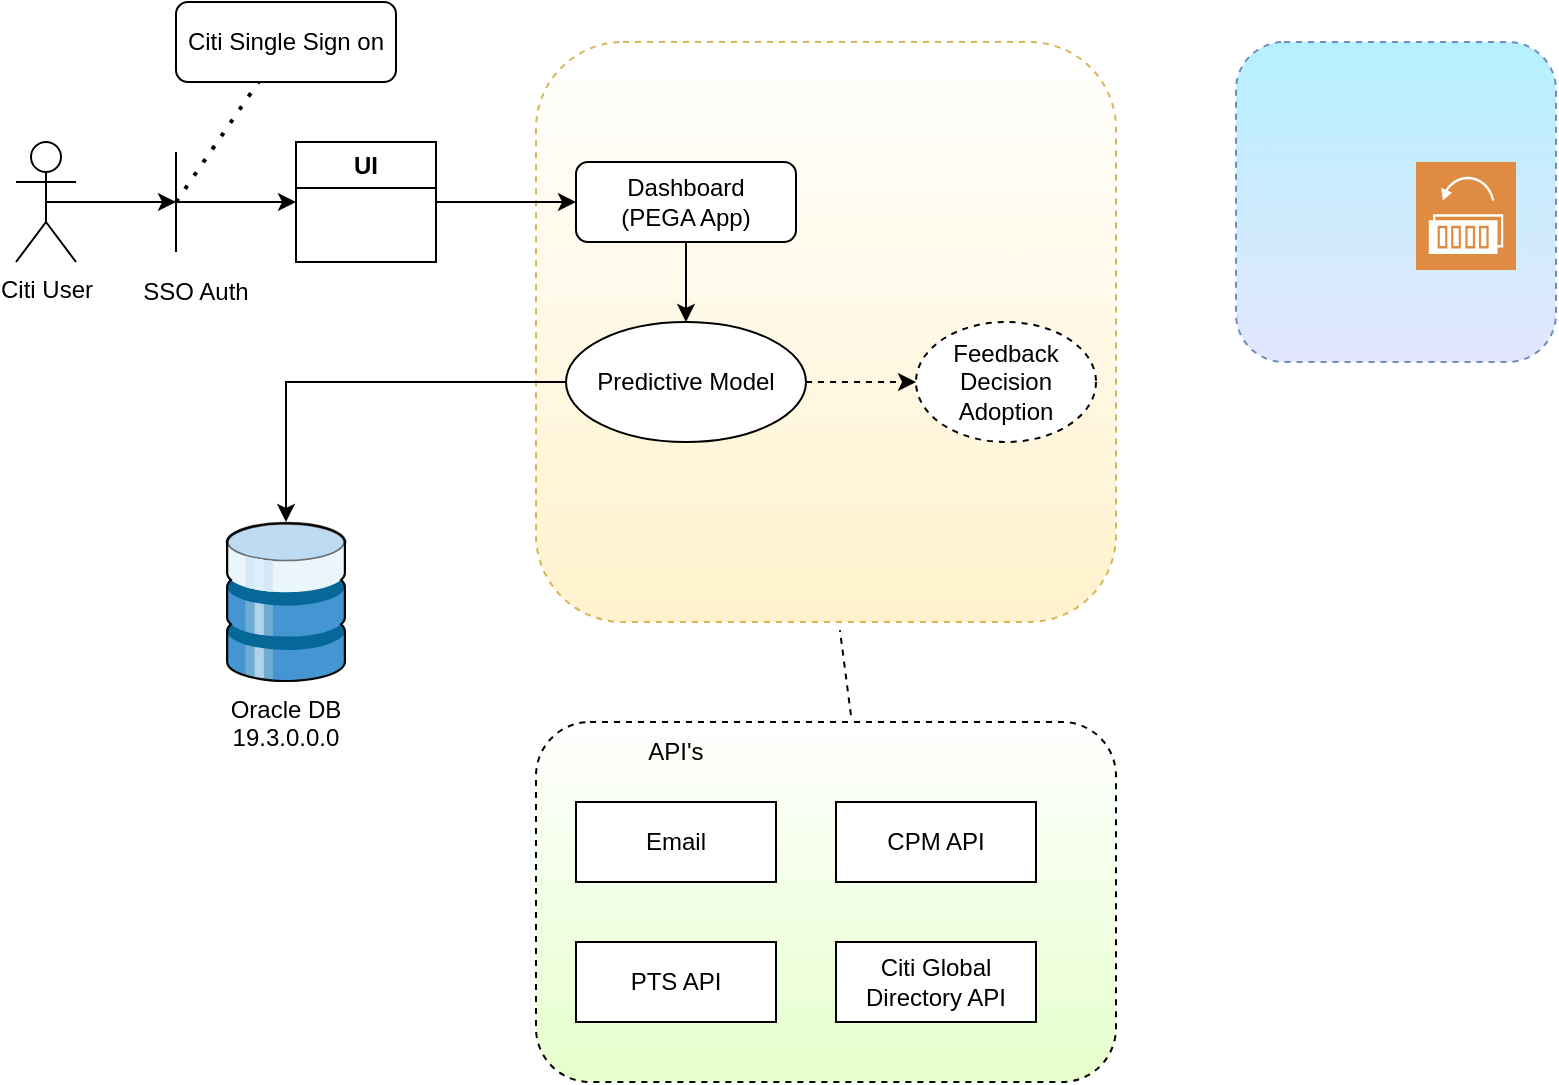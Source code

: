 <mxfile version="24.7.6">
  <diagram name="Page-1" id="JeuteiJrWNUM56fj1YCd">
    <mxGraphModel dx="1034" dy="454" grid="1" gridSize="10" guides="1" tooltips="1" connect="1" arrows="1" fold="1" page="1" pageScale="1" pageWidth="850" pageHeight="1100" math="0" shadow="0">
      <root>
        <object label="" id="0">
          <mxCell />
        </object>
        <mxCell id="1" parent="0" />
        <object label="Citi User&lt;div&gt;&lt;br&gt;&lt;/div&gt;" id="f4_67E3yVyobe0MgWhKP-1">
          <mxCell style="shape=umlActor;verticalLabelPosition=bottom;verticalAlign=top;html=1;outlineConnect=0;" vertex="1" parent="1">
            <mxGeometry x="40" y="100" width="30" height="60" as="geometry" />
          </mxCell>
        </object>
        <mxCell id="f4_67E3yVyobe0MgWhKP-9" value="" style="endArrow=none;dashed=1;html=1;dashPattern=1 3;strokeWidth=2;rounded=0;" edge="1" parent="1" target="f4_67E3yVyobe0MgWhKP-13">
          <mxGeometry width="50" height="50" relative="1" as="geometry">
            <mxPoint x="120" y="130" as="sourcePoint" />
            <mxPoint x="170" y="60" as="targetPoint" />
          </mxGeometry>
        </mxCell>
        <mxCell id="f4_67E3yVyobe0MgWhKP-10" value="" style="endArrow=none;html=1;rounded=0;" edge="1" parent="1" target="f4_67E3yVyobe0MgWhKP-8">
          <mxGeometry width="50" height="50" relative="1" as="geometry">
            <mxPoint x="119.5" y="160" as="sourcePoint" />
            <mxPoint x="119.5" y="100" as="targetPoint" />
          </mxGeometry>
        </mxCell>
        <mxCell id="f4_67E3yVyobe0MgWhKP-8" value="SSO Auth" style="text;html=1;align=center;verticalAlign=middle;whiteSpace=wrap;rounded=0;" vertex="1" parent="1">
          <mxGeometry x="100" y="160" width="60" height="30" as="geometry" />
        </mxCell>
        <mxCell id="f4_67E3yVyobe0MgWhKP-11" value="" style="endArrow=none;html=1;rounded=0;" edge="1" parent="1">
          <mxGeometry width="50" height="50" relative="1" as="geometry">
            <mxPoint x="120" y="155" as="sourcePoint" />
            <mxPoint x="120" y="105" as="targetPoint" />
          </mxGeometry>
        </mxCell>
        <mxCell id="f4_67E3yVyobe0MgWhKP-12" value="" style="endArrow=classic;html=1;rounded=0;exitX=0.5;exitY=0.5;exitDx=0;exitDy=0;exitPerimeter=0;" edge="1" parent="1" source="f4_67E3yVyobe0MgWhKP-1">
          <mxGeometry width="50" height="50" relative="1" as="geometry">
            <mxPoint x="380" y="150" as="sourcePoint" />
            <mxPoint x="120" y="130" as="targetPoint" />
          </mxGeometry>
        </mxCell>
        <mxCell id="f4_67E3yVyobe0MgWhKP-13" value="Citi Single Sign on" style="rounded=1;whiteSpace=wrap;html=1;" vertex="1" parent="1">
          <mxGeometry x="120" y="30" width="110" height="40" as="geometry" />
        </mxCell>
        <mxCell id="f4_67E3yVyobe0MgWhKP-14" value="UI" style="swimlane;whiteSpace=wrap;html=1;" vertex="1" parent="1">
          <mxGeometry x="180" y="100" width="70" height="60" as="geometry" />
        </mxCell>
        <mxCell id="f4_67E3yVyobe0MgWhKP-15" value="" style="endArrow=classic;html=1;rounded=0;entryX=0;entryY=0.5;entryDx=0;entryDy=0;" edge="1" parent="1" target="f4_67E3yVyobe0MgWhKP-14">
          <mxGeometry width="50" height="50" relative="1" as="geometry">
            <mxPoint x="120" y="130" as="sourcePoint" />
            <mxPoint x="430" y="100" as="targetPoint" />
          </mxGeometry>
        </mxCell>
        <mxCell id="f4_67E3yVyobe0MgWhKP-16" value="" style="whiteSpace=wrap;html=1;aspect=fixed;rounded=1;dashed=1;fillColor=#fff2cc;strokeColor=#d6b656;gradientColor=#ffffff;gradientDirection=north;" vertex="1" parent="1">
          <mxGeometry x="300" y="50" width="290" height="290" as="geometry" />
        </mxCell>
        <mxCell id="f4_67E3yVyobe0MgWhKP-31" value="" style="edgeStyle=orthogonalEdgeStyle;rounded=0;orthogonalLoop=1;jettySize=auto;html=1;" edge="1" parent="1" source="f4_67E3yVyobe0MgWhKP-19" target="f4_67E3yVyobe0MgWhKP-29">
          <mxGeometry relative="1" as="geometry" />
        </mxCell>
        <mxCell id="f4_67E3yVyobe0MgWhKP-19" value="Dashboard&lt;div&gt;(PEGA App)&lt;/div&gt;" style="rounded=1;whiteSpace=wrap;html=1;" vertex="1" parent="1">
          <mxGeometry x="320" y="110" width="110" height="40" as="geometry" />
        </mxCell>
        <mxCell id="f4_67E3yVyobe0MgWhKP-23" value="" style="endArrow=classic;html=1;rounded=0;entryX=0;entryY=0.5;entryDx=0;entryDy=0;exitX=1;exitY=0.5;exitDx=0;exitDy=0;" edge="1" parent="1" source="f4_67E3yVyobe0MgWhKP-14" target="f4_67E3yVyobe0MgWhKP-19">
          <mxGeometry width="50" height="50" relative="1" as="geometry">
            <mxPoint x="239.93" y="129.5" as="sourcePoint" />
            <mxPoint x="320.0" y="129.57" as="targetPoint" />
          </mxGeometry>
        </mxCell>
        <mxCell id="f4_67E3yVyobe0MgWhKP-27" value="Feedback Decision Adoption" style="ellipse;whiteSpace=wrap;html=1;dashed=1;" vertex="1" parent="1">
          <mxGeometry x="490" y="190" width="90" height="60" as="geometry" />
        </mxCell>
        <mxCell id="f4_67E3yVyobe0MgWhKP-32" value="" style="edgeStyle=orthogonalEdgeStyle;rounded=0;orthogonalLoop=1;jettySize=auto;html=1;dashed=1;" edge="1" parent="1" source="f4_67E3yVyobe0MgWhKP-29" target="f4_67E3yVyobe0MgWhKP-27">
          <mxGeometry relative="1" as="geometry" />
        </mxCell>
        <mxCell id="f4_67E3yVyobe0MgWhKP-66" style="edgeStyle=orthogonalEdgeStyle;rounded=0;orthogonalLoop=1;jettySize=auto;html=1;" edge="1" parent="1" source="f4_67E3yVyobe0MgWhKP-29" target="f4_67E3yVyobe0MgWhKP-60">
          <mxGeometry relative="1" as="geometry" />
        </mxCell>
        <mxCell id="f4_67E3yVyobe0MgWhKP-29" value="Predictive Model" style="ellipse;whiteSpace=wrap;html=1;" vertex="1" parent="1">
          <mxGeometry x="315" y="190" width="120" height="60" as="geometry" />
        </mxCell>
        <mxCell id="f4_67E3yVyobe0MgWhKP-33" value="" style="rounded=1;whiteSpace=wrap;html=1;dashed=1;gradientColor=#E6FFCC;" vertex="1" parent="1">
          <mxGeometry x="300" y="390" width="290" height="180" as="geometry" />
        </mxCell>
        <mxCell id="f4_67E3yVyobe0MgWhKP-34" value="API&#39;s" style="text;html=1;align=center;verticalAlign=middle;whiteSpace=wrap;rounded=0;" vertex="1" parent="1">
          <mxGeometry x="310" y="390" width="120" height="30" as="geometry" />
        </mxCell>
        <mxCell id="f4_67E3yVyobe0MgWhKP-38" value="Email" style="rounded=0;whiteSpace=wrap;html=1;" vertex="1" parent="1">
          <mxGeometry x="320" y="430" width="100" height="40" as="geometry" />
        </mxCell>
        <mxCell id="f4_67E3yVyobe0MgWhKP-39" value="CPM API" style="rounded=0;whiteSpace=wrap;html=1;" vertex="1" parent="1">
          <mxGeometry x="450" y="430" width="100" height="40" as="geometry" />
        </mxCell>
        <mxCell id="f4_67E3yVyobe0MgWhKP-40" value="PTS API" style="rounded=0;whiteSpace=wrap;html=1;" vertex="1" parent="1">
          <mxGeometry x="320" y="500" width="100" height="40" as="geometry" />
        </mxCell>
        <mxCell id="f4_67E3yVyobe0MgWhKP-41" value="Citi Global Directory API" style="rounded=0;whiteSpace=wrap;html=1;" vertex="1" parent="1">
          <mxGeometry x="450" y="500" width="100" height="40" as="geometry" />
        </mxCell>
        <mxCell id="f4_67E3yVyobe0MgWhKP-59" value="" style="endArrow=none;dashed=1;html=1;rounded=0;exitX=0.543;exitY=-0.019;exitDx=0;exitDy=0;exitPerimeter=0;entryX=0.524;entryY=1.014;entryDx=0;entryDy=0;entryPerimeter=0;" edge="1" parent="1" source="f4_67E3yVyobe0MgWhKP-33" target="f4_67E3yVyobe0MgWhKP-16">
          <mxGeometry width="50" height="50" relative="1" as="geometry">
            <mxPoint x="390" y="350" as="sourcePoint" />
            <mxPoint x="440" y="300" as="targetPoint" />
          </mxGeometry>
        </mxCell>
        <mxCell id="f4_67E3yVyobe0MgWhKP-60" value="Oracle DB 19.3.0.0.0" style="shape=mxgraph.veeam.3d.medium_datastore;whiteSpace=wrap;html=1;boundedLbl=1;backgroundOutline=1;size=15;sketch=0;shadow=0;dashed=0;labelPosition=center;verticalLabelPosition=bottom;verticalAlign=top;outlineConnect=0;" vertex="1" parent="1">
          <mxGeometry x="145" y="290" width="60" height="80" as="geometry" />
        </mxCell>
        <mxCell id="f4_67E3yVyobe0MgWhKP-69" value="" style="whiteSpace=wrap;html=1;aspect=fixed;rounded=1;dashed=1;fillColor=#E3E6FC;strokeColor=#6c8ebf;gradientDirection=north;gradientColor=#B5F0FF;" vertex="1" parent="1">
          <mxGeometry x="650" y="50" width="160" height="160" as="geometry" />
        </mxCell>
        <mxCell id="f4_67E3yVyobe0MgWhKP-70" value="" style="sketch=0;pointerEvents=1;shadow=0;dashed=0;html=1;strokeColor=none;fillColor=#DF8C42;labelPosition=center;verticalLabelPosition=bottom;verticalAlign=top;align=center;outlineConnect=0;shape=mxgraph.veeam2.backup_from_storage_snapshots;" vertex="1" parent="1">
          <mxGeometry x="740" y="110" width="50" height="54" as="geometry" />
        </mxCell>
      </root>
    </mxGraphModel>
  </diagram>
</mxfile>
